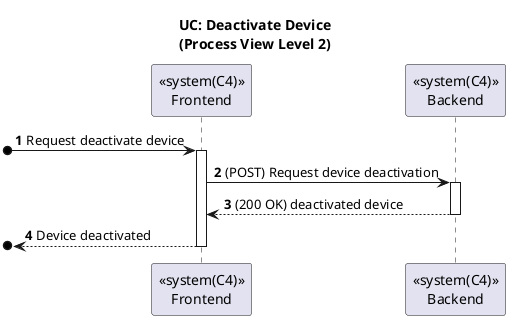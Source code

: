 @startuml

autonumber
title UC: Deactivate Device\n(Process View Level 2)

participant "<<system(C4)>>\nFrontend" as FE
participant "<<system(C4)>>\nBackend" as BE

[o->FE : Request deactivate device
activate FE
FE -> BE : (POST) Request device deactivation
activate BE
FE <-- BE : (200 OK) deactivated device
deactivate BE
[o<-- FE : Device deactivated
deactivate FE

@enduml